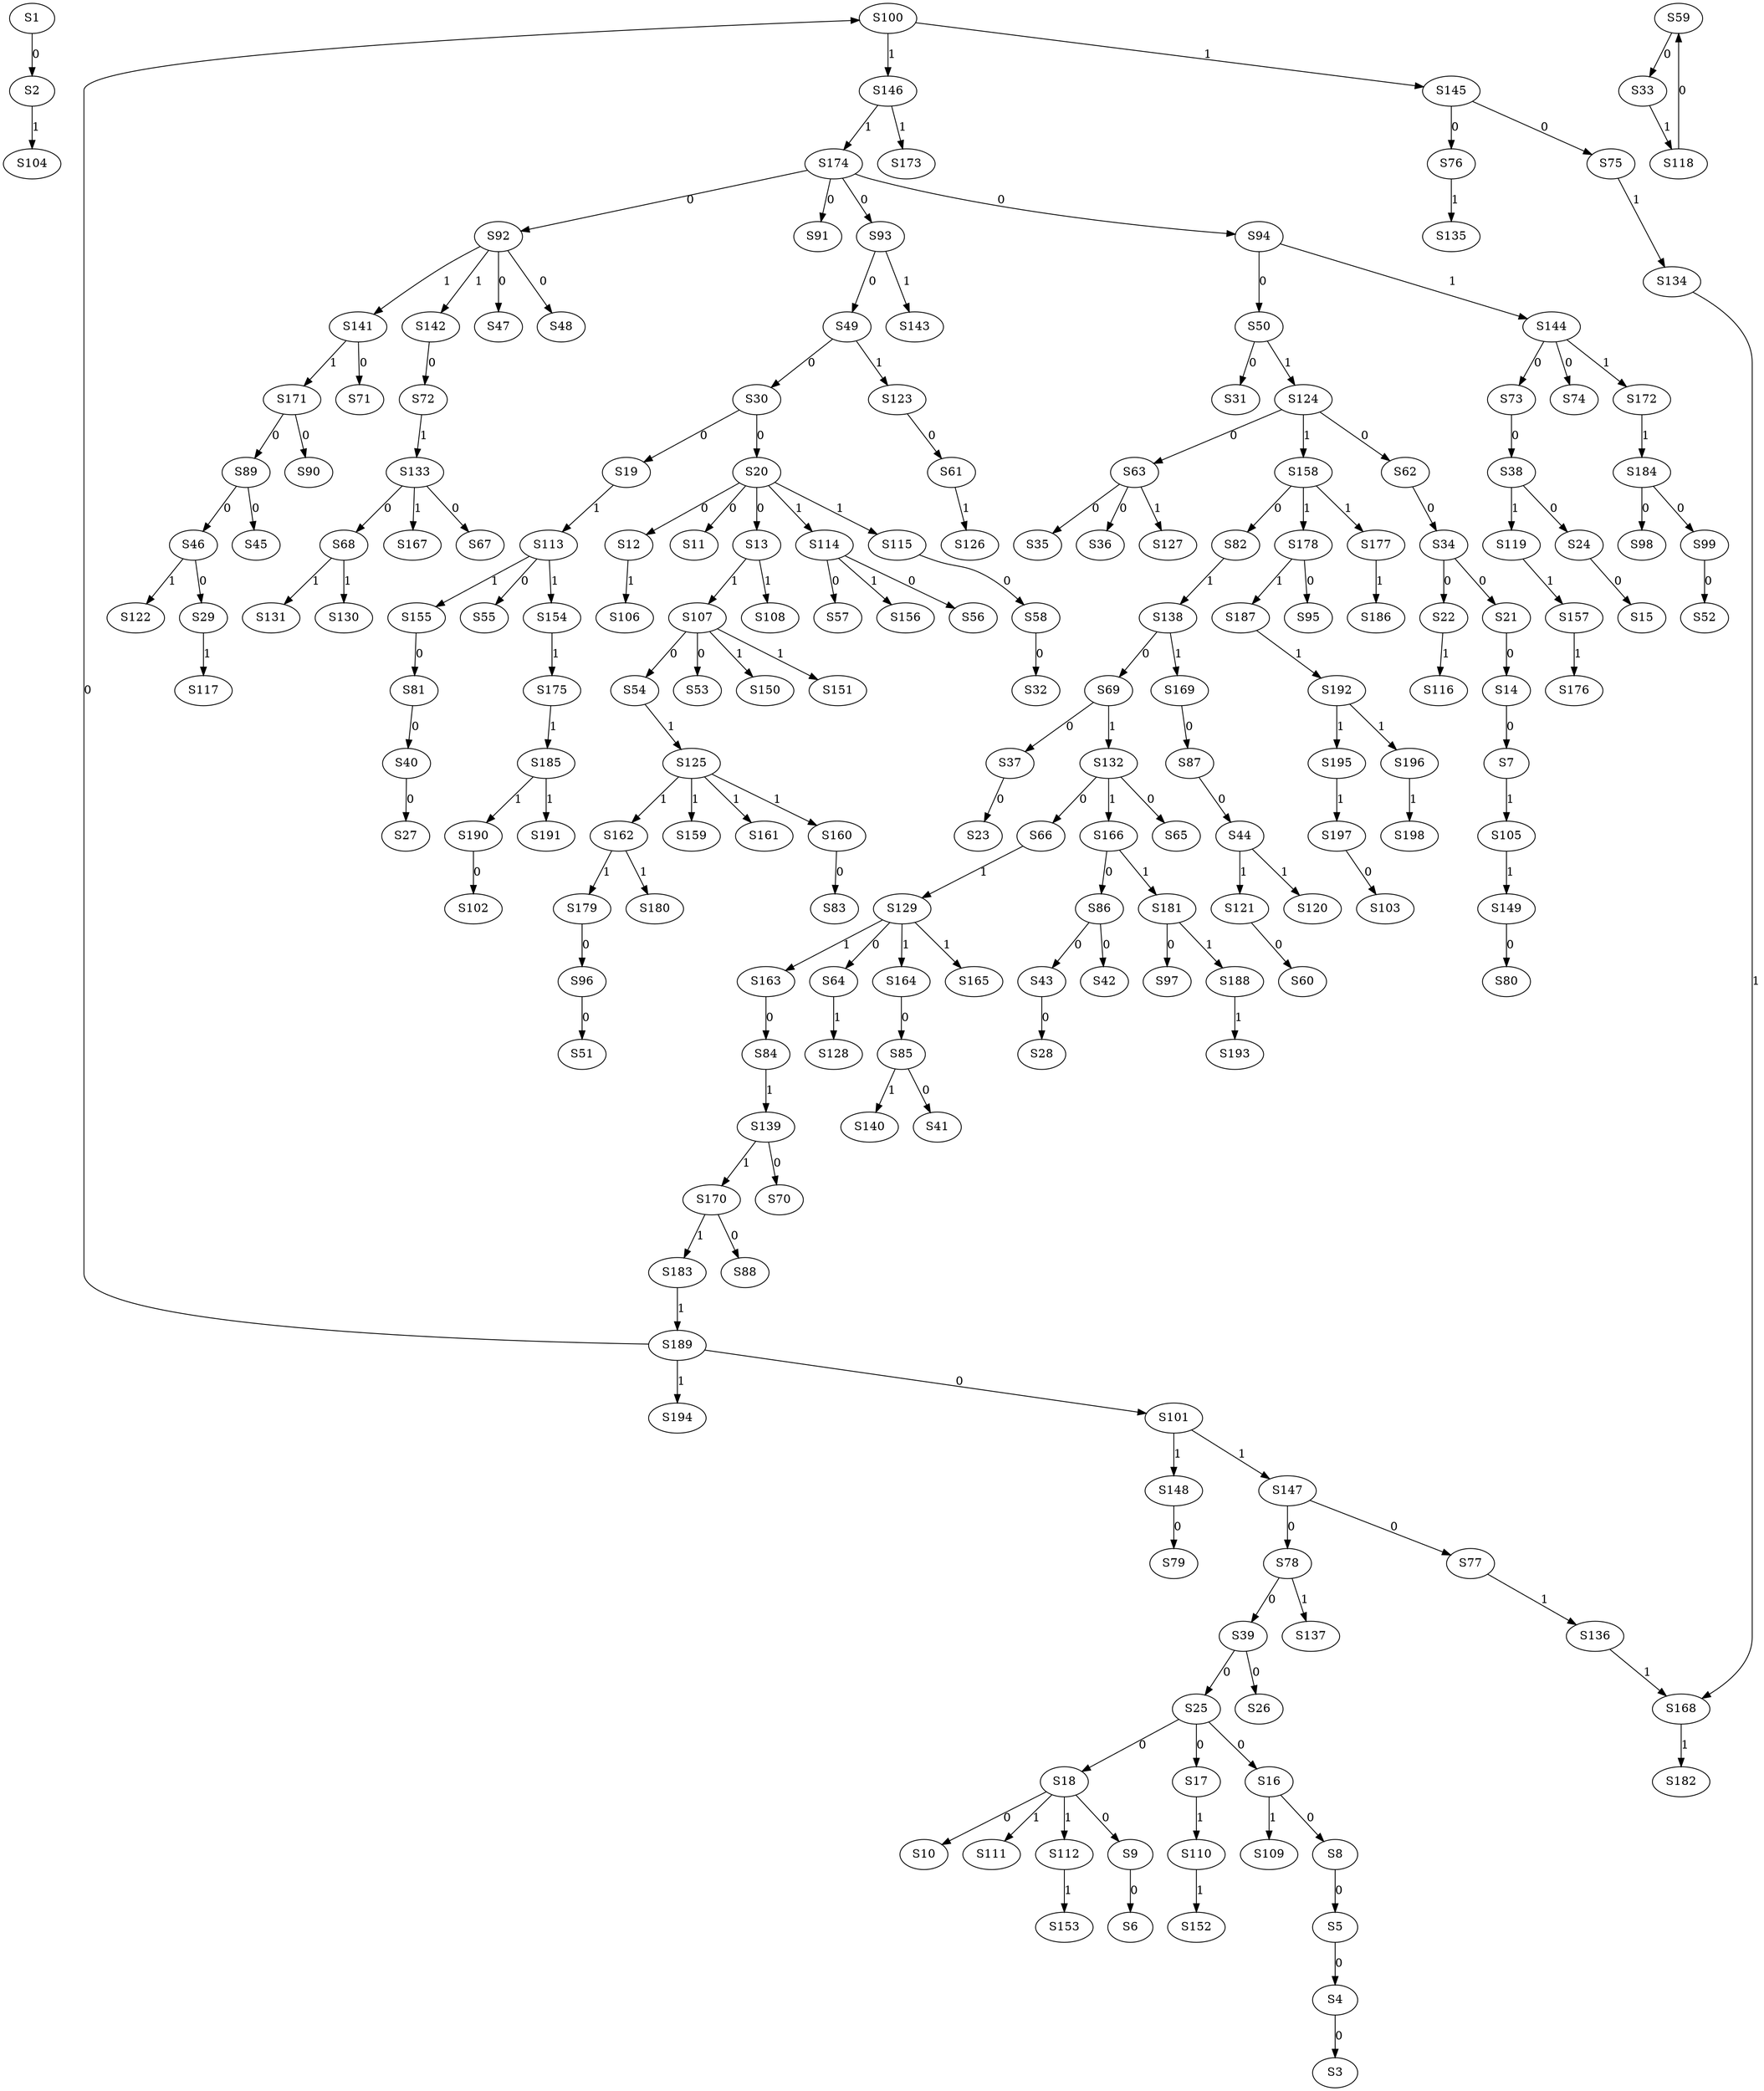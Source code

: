strict digraph {
	S1 -> S2 [ label = 0 ];
	S4 -> S3 [ label = 0 ];
	S5 -> S4 [ label = 0 ];
	S8 -> S5 [ label = 0 ];
	S9 -> S6 [ label = 0 ];
	S14 -> S7 [ label = 0 ];
	S16 -> S8 [ label = 0 ];
	S18 -> S9 [ label = 0 ];
	S18 -> S10 [ label = 0 ];
	S20 -> S11 [ label = 0 ];
	S20 -> S12 [ label = 0 ];
	S20 -> S13 [ label = 0 ];
	S21 -> S14 [ label = 0 ];
	S24 -> S15 [ label = 0 ];
	S25 -> S16 [ label = 0 ];
	S25 -> S17 [ label = 0 ];
	S25 -> S18 [ label = 0 ];
	S30 -> S19 [ label = 0 ];
	S30 -> S20 [ label = 0 ];
	S34 -> S21 [ label = 0 ];
	S34 -> S22 [ label = 0 ];
	S37 -> S23 [ label = 0 ];
	S38 -> S24 [ label = 0 ];
	S39 -> S25 [ label = 0 ];
	S39 -> S26 [ label = 0 ];
	S40 -> S27 [ label = 0 ];
	S43 -> S28 [ label = 0 ];
	S46 -> S29 [ label = 0 ];
	S49 -> S30 [ label = 0 ];
	S50 -> S31 [ label = 0 ];
	S58 -> S32 [ label = 0 ];
	S59 -> S33 [ label = 0 ];
	S62 -> S34 [ label = 0 ];
	S63 -> S35 [ label = 0 ];
	S63 -> S36 [ label = 0 ];
	S69 -> S37 [ label = 0 ];
	S73 -> S38 [ label = 0 ];
	S78 -> S39 [ label = 0 ];
	S81 -> S40 [ label = 0 ];
	S85 -> S41 [ label = 0 ];
	S86 -> S42 [ label = 0 ];
	S86 -> S43 [ label = 0 ];
	S87 -> S44 [ label = 0 ];
	S89 -> S45 [ label = 0 ];
	S89 -> S46 [ label = 0 ];
	S92 -> S47 [ label = 0 ];
	S92 -> S48 [ label = 0 ];
	S93 -> S49 [ label = 0 ];
	S94 -> S50 [ label = 0 ];
	S96 -> S51 [ label = 0 ];
	S99 -> S52 [ label = 0 ];
	S107 -> S53 [ label = 0 ];
	S107 -> S54 [ label = 0 ];
	S113 -> S55 [ label = 0 ];
	S114 -> S56 [ label = 0 ];
	S114 -> S57 [ label = 0 ];
	S115 -> S58 [ label = 0 ];
	S118 -> S59 [ label = 0 ];
	S121 -> S60 [ label = 0 ];
	S123 -> S61 [ label = 0 ];
	S124 -> S62 [ label = 0 ];
	S124 -> S63 [ label = 0 ];
	S129 -> S64 [ label = 0 ];
	S132 -> S65 [ label = 0 ];
	S132 -> S66 [ label = 0 ];
	S133 -> S67 [ label = 0 ];
	S133 -> S68 [ label = 0 ];
	S138 -> S69 [ label = 0 ];
	S139 -> S70 [ label = 0 ];
	S141 -> S71 [ label = 0 ];
	S142 -> S72 [ label = 0 ];
	S144 -> S73 [ label = 0 ];
	S144 -> S74 [ label = 0 ];
	S145 -> S75 [ label = 0 ];
	S145 -> S76 [ label = 0 ];
	S147 -> S77 [ label = 0 ];
	S147 -> S78 [ label = 0 ];
	S148 -> S79 [ label = 0 ];
	S149 -> S80 [ label = 0 ];
	S155 -> S81 [ label = 0 ];
	S158 -> S82 [ label = 0 ];
	S160 -> S83 [ label = 0 ];
	S163 -> S84 [ label = 0 ];
	S164 -> S85 [ label = 0 ];
	S166 -> S86 [ label = 0 ];
	S169 -> S87 [ label = 0 ];
	S170 -> S88 [ label = 0 ];
	S171 -> S89 [ label = 0 ];
	S171 -> S90 [ label = 0 ];
	S174 -> S91 [ label = 0 ];
	S174 -> S92 [ label = 0 ];
	S174 -> S93 [ label = 0 ];
	S174 -> S94 [ label = 0 ];
	S178 -> S95 [ label = 0 ];
	S179 -> S96 [ label = 0 ];
	S181 -> S97 [ label = 0 ];
	S184 -> S98 [ label = 0 ];
	S184 -> S99 [ label = 0 ];
	S189 -> S100 [ label = 0 ];
	S189 -> S101 [ label = 0 ];
	S190 -> S102 [ label = 0 ];
	S197 -> S103 [ label = 0 ];
	S2 -> S104 [ label = 1 ];
	S7 -> S105 [ label = 1 ];
	S12 -> S106 [ label = 1 ];
	S13 -> S107 [ label = 1 ];
	S13 -> S108 [ label = 1 ];
	S16 -> S109 [ label = 1 ];
	S17 -> S110 [ label = 1 ];
	S18 -> S111 [ label = 1 ];
	S18 -> S112 [ label = 1 ];
	S19 -> S113 [ label = 1 ];
	S20 -> S114 [ label = 1 ];
	S20 -> S115 [ label = 1 ];
	S22 -> S116 [ label = 1 ];
	S29 -> S117 [ label = 1 ];
	S33 -> S118 [ label = 1 ];
	S38 -> S119 [ label = 1 ];
	S44 -> S120 [ label = 1 ];
	S44 -> S121 [ label = 1 ];
	S46 -> S122 [ label = 1 ];
	S49 -> S123 [ label = 1 ];
	S50 -> S124 [ label = 1 ];
	S54 -> S125 [ label = 1 ];
	S61 -> S126 [ label = 1 ];
	S63 -> S127 [ label = 1 ];
	S64 -> S128 [ label = 1 ];
	S66 -> S129 [ label = 1 ];
	S68 -> S130 [ label = 1 ];
	S68 -> S131 [ label = 1 ];
	S69 -> S132 [ label = 1 ];
	S72 -> S133 [ label = 1 ];
	S75 -> S134 [ label = 1 ];
	S76 -> S135 [ label = 1 ];
	S77 -> S136 [ label = 1 ];
	S78 -> S137 [ label = 1 ];
	S82 -> S138 [ label = 1 ];
	S84 -> S139 [ label = 1 ];
	S85 -> S140 [ label = 1 ];
	S92 -> S141 [ label = 1 ];
	S92 -> S142 [ label = 1 ];
	S93 -> S143 [ label = 1 ];
	S94 -> S144 [ label = 1 ];
	S100 -> S145 [ label = 1 ];
	S100 -> S146 [ label = 1 ];
	S101 -> S147 [ label = 1 ];
	S101 -> S148 [ label = 1 ];
	S105 -> S149 [ label = 1 ];
	S107 -> S150 [ label = 1 ];
	S107 -> S151 [ label = 1 ];
	S110 -> S152 [ label = 1 ];
	S112 -> S153 [ label = 1 ];
	S113 -> S154 [ label = 1 ];
	S113 -> S155 [ label = 1 ];
	S114 -> S156 [ label = 1 ];
	S119 -> S157 [ label = 1 ];
	S124 -> S158 [ label = 1 ];
	S125 -> S159 [ label = 1 ];
	S125 -> S160 [ label = 1 ];
	S125 -> S161 [ label = 1 ];
	S125 -> S162 [ label = 1 ];
	S129 -> S163 [ label = 1 ];
	S129 -> S164 [ label = 1 ];
	S129 -> S165 [ label = 1 ];
	S132 -> S166 [ label = 1 ];
	S133 -> S167 [ label = 1 ];
	S136 -> S168 [ label = 1 ];
	S138 -> S169 [ label = 1 ];
	S139 -> S170 [ label = 1 ];
	S141 -> S171 [ label = 1 ];
	S144 -> S172 [ label = 1 ];
	S146 -> S173 [ label = 1 ];
	S146 -> S174 [ label = 1 ];
	S154 -> S175 [ label = 1 ];
	S157 -> S176 [ label = 1 ];
	S158 -> S177 [ label = 1 ];
	S158 -> S178 [ label = 1 ];
	S162 -> S179 [ label = 1 ];
	S162 -> S180 [ label = 1 ];
	S166 -> S181 [ label = 1 ];
	S168 -> S182 [ label = 1 ];
	S170 -> S183 [ label = 1 ];
	S172 -> S184 [ label = 1 ];
	S175 -> S185 [ label = 1 ];
	S177 -> S186 [ label = 1 ];
	S178 -> S187 [ label = 1 ];
	S181 -> S188 [ label = 1 ];
	S183 -> S189 [ label = 1 ];
	S185 -> S190 [ label = 1 ];
	S185 -> S191 [ label = 1 ];
	S187 -> S192 [ label = 1 ];
	S188 -> S193 [ label = 1 ];
	S189 -> S194 [ label = 1 ];
	S192 -> S195 [ label = 1 ];
	S192 -> S196 [ label = 1 ];
	S195 -> S197 [ label = 1 ];
	S196 -> S198 [ label = 1 ];
	S134 -> S168 [ label = 1 ];
}